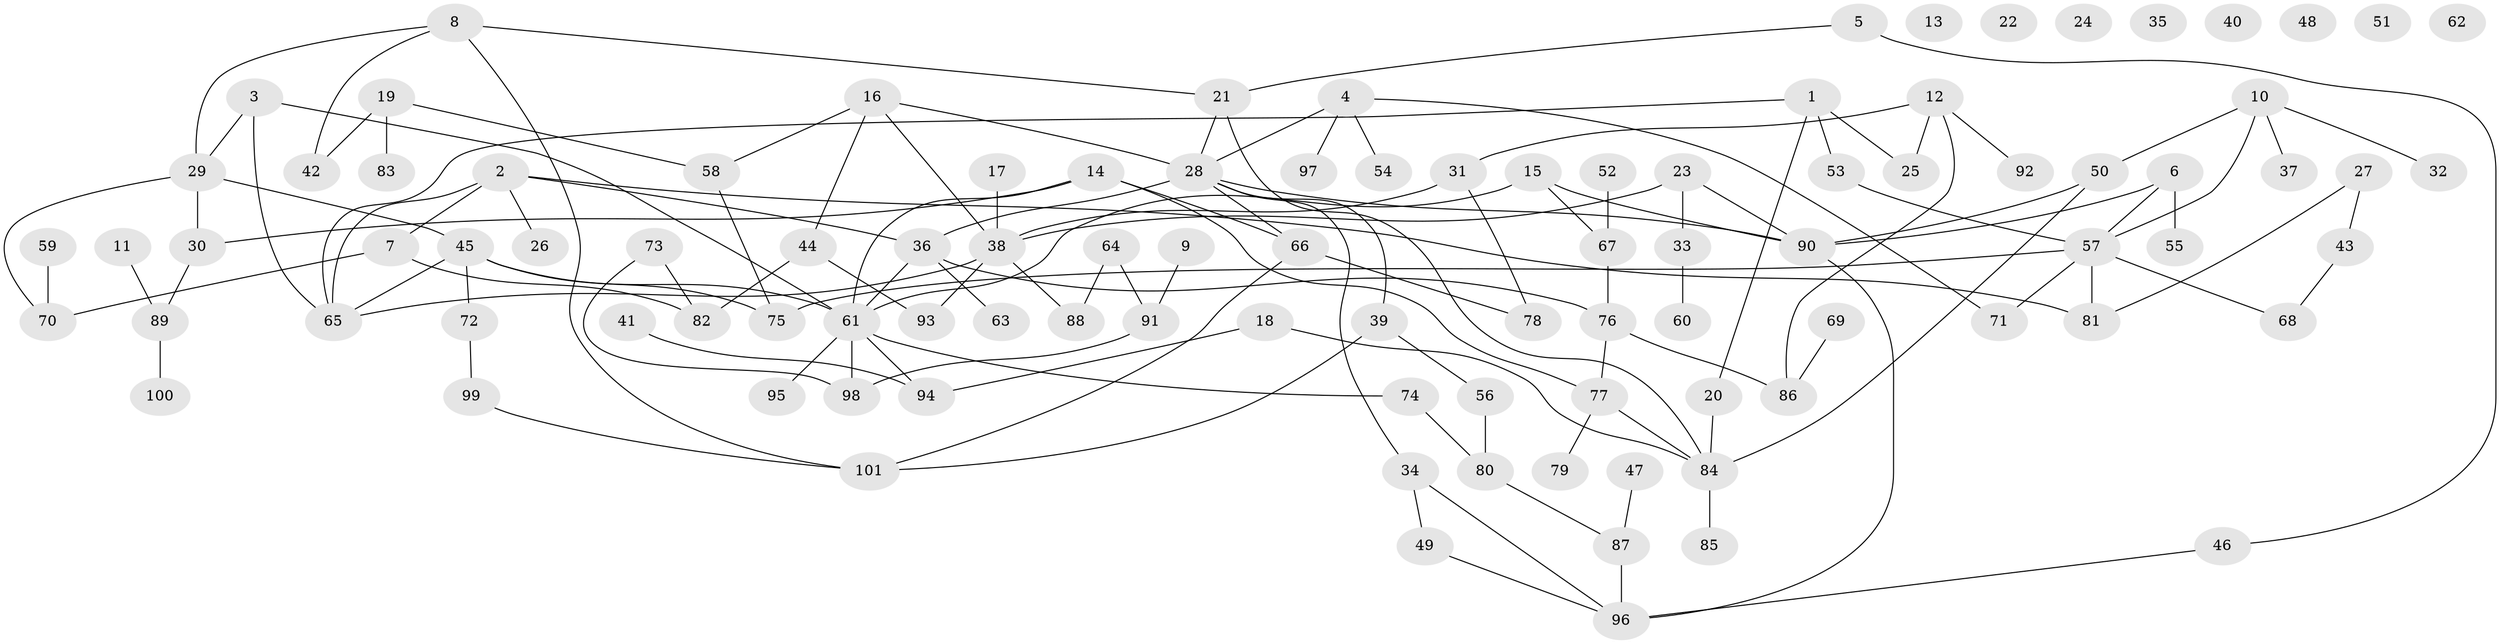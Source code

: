 // coarse degree distribution, {4: 0.0684931506849315, 8: 0.0136986301369863, 5: 0.0547945205479452, 10: 0.0136986301369863, 2: 0.2465753424657534, 7: 0.0410958904109589, 3: 0.1643835616438356, 6: 0.0547945205479452, 0: 0.1095890410958904, 1: 0.2191780821917808, 11: 0.0136986301369863}
// Generated by graph-tools (version 1.1) at 2025/23/03/03/25 07:23:29]
// undirected, 101 vertices, 131 edges
graph export_dot {
graph [start="1"]
  node [color=gray90,style=filled];
  1;
  2;
  3;
  4;
  5;
  6;
  7;
  8;
  9;
  10;
  11;
  12;
  13;
  14;
  15;
  16;
  17;
  18;
  19;
  20;
  21;
  22;
  23;
  24;
  25;
  26;
  27;
  28;
  29;
  30;
  31;
  32;
  33;
  34;
  35;
  36;
  37;
  38;
  39;
  40;
  41;
  42;
  43;
  44;
  45;
  46;
  47;
  48;
  49;
  50;
  51;
  52;
  53;
  54;
  55;
  56;
  57;
  58;
  59;
  60;
  61;
  62;
  63;
  64;
  65;
  66;
  67;
  68;
  69;
  70;
  71;
  72;
  73;
  74;
  75;
  76;
  77;
  78;
  79;
  80;
  81;
  82;
  83;
  84;
  85;
  86;
  87;
  88;
  89;
  90;
  91;
  92;
  93;
  94;
  95;
  96;
  97;
  98;
  99;
  100;
  101;
  1 -- 20;
  1 -- 25;
  1 -- 53;
  1 -- 65;
  2 -- 7;
  2 -- 26;
  2 -- 36;
  2 -- 65;
  2 -- 81;
  3 -- 29;
  3 -- 61;
  3 -- 65;
  4 -- 28;
  4 -- 54;
  4 -- 71;
  4 -- 97;
  5 -- 21;
  5 -- 46;
  6 -- 55;
  6 -- 57;
  6 -- 90;
  7 -- 70;
  7 -- 82;
  8 -- 21;
  8 -- 29;
  8 -- 42;
  8 -- 101;
  9 -- 91;
  10 -- 32;
  10 -- 37;
  10 -- 50;
  10 -- 57;
  11 -- 89;
  12 -- 25;
  12 -- 31;
  12 -- 86;
  12 -- 92;
  14 -- 30;
  14 -- 61;
  14 -- 66;
  14 -- 77;
  15 -- 61;
  15 -- 67;
  15 -- 90;
  16 -- 28;
  16 -- 38;
  16 -- 44;
  16 -- 58;
  17 -- 38;
  18 -- 84;
  18 -- 94;
  19 -- 42;
  19 -- 58;
  19 -- 83;
  20 -- 84;
  21 -- 28;
  21 -- 84;
  23 -- 33;
  23 -- 38;
  23 -- 90;
  27 -- 43;
  27 -- 81;
  28 -- 34;
  28 -- 36;
  28 -- 39;
  28 -- 66;
  28 -- 90;
  29 -- 30;
  29 -- 45;
  29 -- 70;
  30 -- 89;
  31 -- 38;
  31 -- 78;
  33 -- 60;
  34 -- 49;
  34 -- 96;
  36 -- 61;
  36 -- 63;
  36 -- 76;
  38 -- 65;
  38 -- 88;
  38 -- 93;
  39 -- 56;
  39 -- 101;
  41 -- 94;
  43 -- 68;
  44 -- 82;
  44 -- 93;
  45 -- 61;
  45 -- 65;
  45 -- 72;
  45 -- 75;
  46 -- 96;
  47 -- 87;
  49 -- 96;
  50 -- 84;
  50 -- 90;
  52 -- 67;
  53 -- 57;
  56 -- 80;
  57 -- 68;
  57 -- 71;
  57 -- 75;
  57 -- 81;
  58 -- 75;
  59 -- 70;
  61 -- 74;
  61 -- 94;
  61 -- 95;
  61 -- 98;
  64 -- 88;
  64 -- 91;
  66 -- 78;
  66 -- 101;
  67 -- 76;
  69 -- 86;
  72 -- 99;
  73 -- 82;
  73 -- 98;
  74 -- 80;
  76 -- 77;
  76 -- 86;
  77 -- 79;
  77 -- 84;
  80 -- 87;
  84 -- 85;
  87 -- 96;
  89 -- 100;
  90 -- 96;
  91 -- 98;
  99 -- 101;
}
